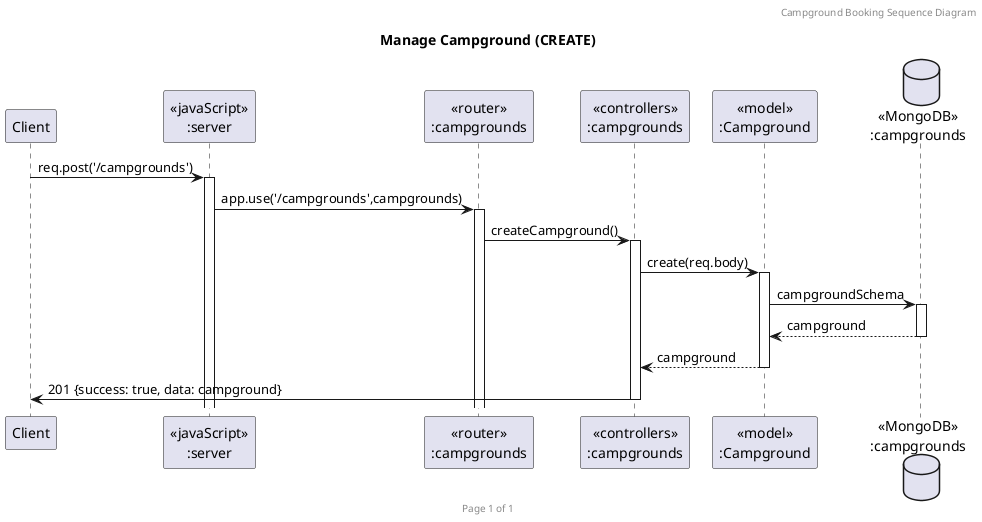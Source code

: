 @startuml Manage Campground (CREATE)

header Campground Booking Sequence Diagram
footer Page %page% of %lastpage%
title "Manage Campground (CREATE)"

participant "Client" as client
participant "<<javaScript>>\n:server" as server
participant "<<router>>\n:campgrounds" as routerCampgrounds
participant "<<controllers>>\n:campgrounds" as controllersCampgrounds
participant "<<model>>\n:Campground" as modelCampground
database "<<MongoDB>>\n:campgrounds" as CampgroundsDatabase

client->server ++:req.post('/campgrounds')
server->routerCampgrounds ++:app.use('/campgrounds',campgrounds)
routerCampgrounds -> controllersCampgrounds ++:createCampground()
controllersCampgrounds->modelCampground ++:create(req.body)
modelCampground ->CampgroundsDatabase ++: campgroundSchema
CampgroundsDatabase --> modelCampground --: campground
controllersCampgrounds <-- modelCampground --:campground
controllersCampgrounds->client --:201 {success: true, data: campground}

@enduml